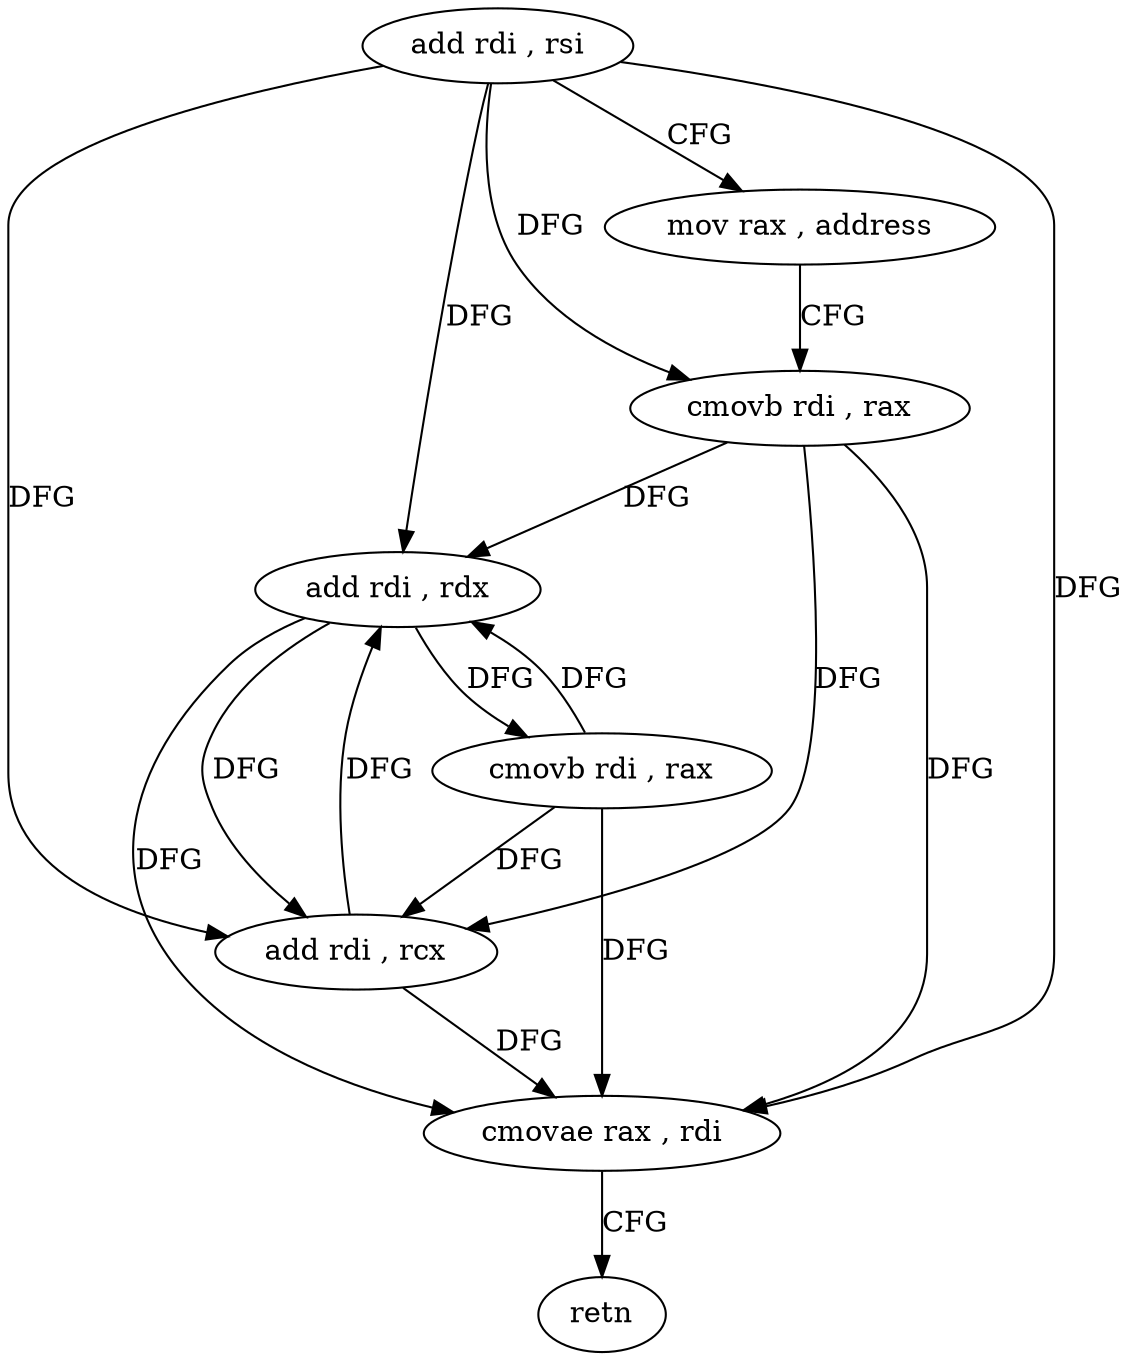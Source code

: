digraph "func" {
"304320" [label = "add rdi , rsi" ]
"304323" [label = "mov rax , address" ]
"304330" [label = "cmovb rdi , rax" ]
"304334" [label = "add rdi , rdx" ]
"304337" [label = "cmovb rdi , rax" ]
"304341" [label = "add rdi , rcx" ]
"304344" [label = "cmovae rax , rdi" ]
"304348" [label = "retn" ]
"304320" -> "304323" [ label = "CFG" ]
"304320" -> "304334" [ label = "DFG" ]
"304320" -> "304341" [ label = "DFG" ]
"304320" -> "304344" [ label = "DFG" ]
"304320" -> "304330" [ label = "DFG" ]
"304323" -> "304330" [ label = "CFG" ]
"304330" -> "304334" [ label = "DFG" ]
"304330" -> "304341" [ label = "DFG" ]
"304330" -> "304344" [ label = "DFG" ]
"304334" -> "304337" [ label = "DFG" ]
"304334" -> "304341" [ label = "DFG" ]
"304334" -> "304344" [ label = "DFG" ]
"304337" -> "304341" [ label = "DFG" ]
"304337" -> "304334" [ label = "DFG" ]
"304337" -> "304344" [ label = "DFG" ]
"304341" -> "304344" [ label = "DFG" ]
"304341" -> "304334" [ label = "DFG" ]
"304344" -> "304348" [ label = "CFG" ]
}
